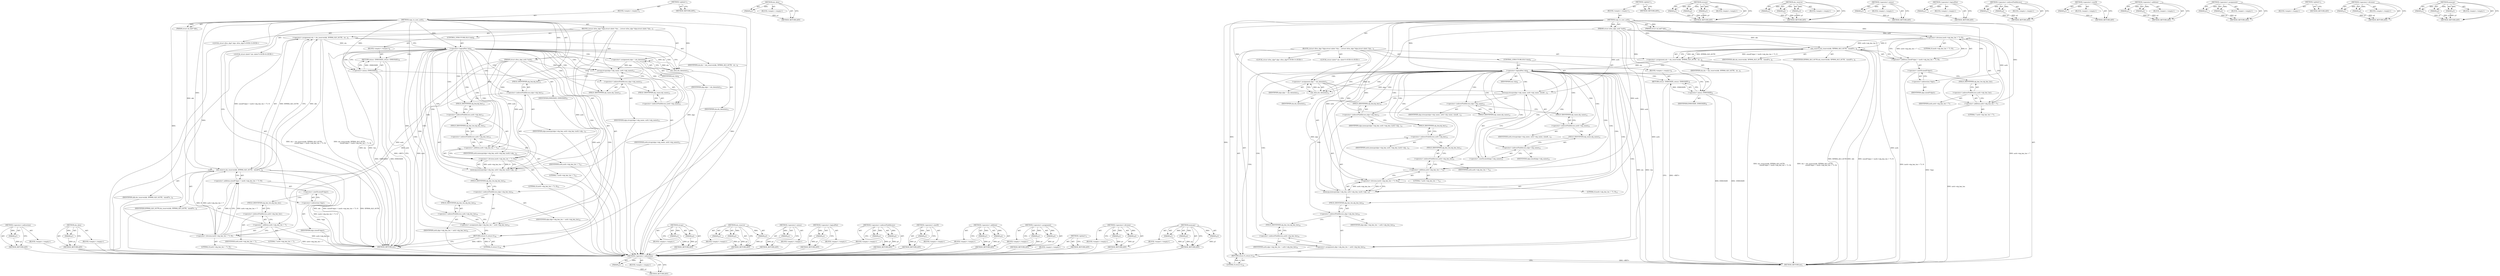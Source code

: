 digraph "memcpy" {
vulnerable_116 [label=<(METHOD,&lt;operator&gt;.indirection)>];
vulnerable_117 [label=<(PARAM,p1)>];
vulnerable_118 [label=<(BLOCK,&lt;empty&gt;,&lt;empty&gt;)>];
vulnerable_119 [label=<(METHOD_RETURN,ANY)>];
vulnerable_138 [label=<(METHOD,nla_data)>];
vulnerable_139 [label=<(PARAM,p1)>];
vulnerable_140 [label=<(BLOCK,&lt;empty&gt;,&lt;empty&gt;)>];
vulnerable_141 [label=<(METHOD_RETURN,ANY)>];
vulnerable_6 [label=<(METHOD,&lt;global&gt;)<SUB>1</SUB>>];
vulnerable_7 [label=<(BLOCK,&lt;empty&gt;,&lt;empty&gt;)<SUB>1</SUB>>];
vulnerable_8 [label=<(METHOD,copy_to_user_auth)<SUB>1</SUB>>];
vulnerable_9 [label=<(PARAM,struct xfrm_algo_auth *auth)<SUB>1</SUB>>];
vulnerable_10 [label=<(PARAM,struct sk_buff *skb)<SUB>1</SUB>>];
vulnerable_11 [label=<(BLOCK,{
	struct xfrm_algo *algo;
	struct nlattr *nla;...,{
	struct xfrm_algo *algo;
	struct nlattr *nla;...)<SUB>2</SUB>>];
vulnerable_12 [label="<(LOCAL,struct xfrm_algo* algo: xfrm_algo*)<SUB>3</SUB>>"];
vulnerable_13 [label="<(LOCAL,struct nlattr* nla: nlattr*)<SUB>4</SUB>>"];
vulnerable_14 [label=<(&lt;operator&gt;.assignment,nla = nla_reserve(skb, XFRMA_ALG_AUTH,
			  siz...)<SUB>6</SUB>>];
vulnerable_15 [label=<(IDENTIFIER,nla,nla = nla_reserve(skb, XFRMA_ALG_AUTH,
			  siz...)<SUB>6</SUB>>];
vulnerable_16 [label=<(nla_reserve,nla_reserve(skb, XFRMA_ALG_AUTH,
			  sizeof(*a...)<SUB>6</SUB>>];
vulnerable_17 [label=<(IDENTIFIER,skb,nla_reserve(skb, XFRMA_ALG_AUTH,
			  sizeof(*a...)<SUB>6</SUB>>];
vulnerable_18 [label=<(IDENTIFIER,XFRMA_ALG_AUTH,nla_reserve(skb, XFRMA_ALG_AUTH,
			  sizeof(*a...)<SUB>6</SUB>>];
vulnerable_19 [label=<(&lt;operator&gt;.addition,sizeof(*algo) + (auth-&gt;alg_key_len + 7) / 8)<SUB>7</SUB>>];
vulnerable_20 [label=<(&lt;operator&gt;.sizeOf,sizeof(*algo))<SUB>7</SUB>>];
vulnerable_21 [label=<(&lt;operator&gt;.indirection,*algo)<SUB>7</SUB>>];
vulnerable_22 [label=<(IDENTIFIER,algo,sizeof(*algo))<SUB>7</SUB>>];
vulnerable_23 [label=<(&lt;operator&gt;.division,(auth-&gt;alg_key_len + 7) / 8)<SUB>7</SUB>>];
vulnerable_24 [label=<(&lt;operator&gt;.addition,auth-&gt;alg_key_len + 7)<SUB>7</SUB>>];
vulnerable_25 [label=<(&lt;operator&gt;.indirectFieldAccess,auth-&gt;alg_key_len)<SUB>7</SUB>>];
vulnerable_26 [label=<(IDENTIFIER,auth,auth-&gt;alg_key_len + 7)<SUB>7</SUB>>];
vulnerable_27 [label=<(FIELD_IDENTIFIER,alg_key_len,alg_key_len)<SUB>7</SUB>>];
vulnerable_28 [label=<(LITERAL,7,auth-&gt;alg_key_len + 7)<SUB>7</SUB>>];
vulnerable_29 [label=<(LITERAL,8,(auth-&gt;alg_key_len + 7) / 8)<SUB>7</SUB>>];
vulnerable_30 [label=<(CONTROL_STRUCTURE,IF,if (!nla))<SUB>8</SUB>>];
vulnerable_31 [label=<(&lt;operator&gt;.logicalNot,!nla)<SUB>8</SUB>>];
vulnerable_32 [label=<(IDENTIFIER,nla,!nla)<SUB>8</SUB>>];
vulnerable_33 [label=<(BLOCK,&lt;empty&gt;,&lt;empty&gt;)<SUB>9</SUB>>];
vulnerable_34 [label=<(RETURN,return -EMSGSIZE;,return -EMSGSIZE;)<SUB>9</SUB>>];
vulnerable_35 [label=<(&lt;operator&gt;.minus,-EMSGSIZE)<SUB>9</SUB>>];
vulnerable_36 [label=<(IDENTIFIER,EMSGSIZE,-EMSGSIZE)<SUB>9</SUB>>];
vulnerable_37 [label=<(&lt;operator&gt;.assignment,algo = nla_data(nla))<SUB>11</SUB>>];
vulnerable_38 [label=<(IDENTIFIER,algo,algo = nla_data(nla))<SUB>11</SUB>>];
vulnerable_39 [label=<(nla_data,nla_data(nla))<SUB>11</SUB>>];
vulnerable_40 [label=<(IDENTIFIER,nla,nla_data(nla))<SUB>11</SUB>>];
vulnerable_41 [label=<(strcpy,strcpy(algo-&gt;alg_name, auth-&gt;alg_name))<SUB>12</SUB>>];
vulnerable_42 [label=<(&lt;operator&gt;.indirectFieldAccess,algo-&gt;alg_name)<SUB>12</SUB>>];
vulnerable_43 [label=<(IDENTIFIER,algo,strcpy(algo-&gt;alg_name, auth-&gt;alg_name))<SUB>12</SUB>>];
vulnerable_44 [label=<(FIELD_IDENTIFIER,alg_name,alg_name)<SUB>12</SUB>>];
vulnerable_45 [label=<(&lt;operator&gt;.indirectFieldAccess,auth-&gt;alg_name)<SUB>12</SUB>>];
vulnerable_46 [label=<(IDENTIFIER,auth,strcpy(algo-&gt;alg_name, auth-&gt;alg_name))<SUB>12</SUB>>];
vulnerable_47 [label=<(FIELD_IDENTIFIER,alg_name,alg_name)<SUB>12</SUB>>];
vulnerable_48 [label=<(memcpy,memcpy(algo-&gt;alg_key, auth-&gt;alg_key, (auth-&gt;alg...)<SUB>13</SUB>>];
vulnerable_49 [label=<(&lt;operator&gt;.indirectFieldAccess,algo-&gt;alg_key)<SUB>13</SUB>>];
vulnerable_50 [label=<(IDENTIFIER,algo,memcpy(algo-&gt;alg_key, auth-&gt;alg_key, (auth-&gt;alg...)<SUB>13</SUB>>];
vulnerable_51 [label=<(FIELD_IDENTIFIER,alg_key,alg_key)<SUB>13</SUB>>];
vulnerable_52 [label=<(&lt;operator&gt;.indirectFieldAccess,auth-&gt;alg_key)<SUB>13</SUB>>];
vulnerable_53 [label=<(IDENTIFIER,auth,memcpy(algo-&gt;alg_key, auth-&gt;alg_key, (auth-&gt;alg...)<SUB>13</SUB>>];
vulnerable_54 [label=<(FIELD_IDENTIFIER,alg_key,alg_key)<SUB>13</SUB>>];
vulnerable_55 [label=<(&lt;operator&gt;.division,(auth-&gt;alg_key_len + 7) / 8)<SUB>13</SUB>>];
vulnerable_56 [label=<(&lt;operator&gt;.addition,auth-&gt;alg_key_len + 7)<SUB>13</SUB>>];
vulnerable_57 [label=<(&lt;operator&gt;.indirectFieldAccess,auth-&gt;alg_key_len)<SUB>13</SUB>>];
vulnerable_58 [label=<(IDENTIFIER,auth,auth-&gt;alg_key_len + 7)<SUB>13</SUB>>];
vulnerable_59 [label=<(FIELD_IDENTIFIER,alg_key_len,alg_key_len)<SUB>13</SUB>>];
vulnerable_60 [label=<(LITERAL,7,auth-&gt;alg_key_len + 7)<SUB>13</SUB>>];
vulnerable_61 [label=<(LITERAL,8,(auth-&gt;alg_key_len + 7) / 8)<SUB>13</SUB>>];
vulnerable_62 [label=<(&lt;operator&gt;.assignment,algo-&gt;alg_key_len = auth-&gt;alg_key_len)<SUB>14</SUB>>];
vulnerable_63 [label=<(&lt;operator&gt;.indirectFieldAccess,algo-&gt;alg_key_len)<SUB>14</SUB>>];
vulnerable_64 [label=<(IDENTIFIER,algo,algo-&gt;alg_key_len = auth-&gt;alg_key_len)<SUB>14</SUB>>];
vulnerable_65 [label=<(FIELD_IDENTIFIER,alg_key_len,alg_key_len)<SUB>14</SUB>>];
vulnerable_66 [label=<(&lt;operator&gt;.indirectFieldAccess,auth-&gt;alg_key_len)<SUB>14</SUB>>];
vulnerable_67 [label=<(IDENTIFIER,auth,algo-&gt;alg_key_len = auth-&gt;alg_key_len)<SUB>14</SUB>>];
vulnerable_68 [label=<(FIELD_IDENTIFIER,alg_key_len,alg_key_len)<SUB>14</SUB>>];
vulnerable_69 [label=<(RETURN,return 0;,return 0;)<SUB>16</SUB>>];
vulnerable_70 [label=<(LITERAL,0,return 0;)<SUB>16</SUB>>];
vulnerable_71 [label=<(METHOD_RETURN,int)<SUB>1</SUB>>];
vulnerable_73 [label=<(METHOD_RETURN,ANY)<SUB>1</SUB>>];
vulnerable_142 [label=<(METHOD,strcpy)>];
vulnerable_143 [label=<(PARAM,p1)>];
vulnerable_144 [label=<(PARAM,p2)>];
vulnerable_145 [label=<(BLOCK,&lt;empty&gt;,&lt;empty&gt;)>];
vulnerable_146 [label=<(METHOD_RETURN,ANY)>];
vulnerable_101 [label=<(METHOD,nla_reserve)>];
vulnerable_102 [label=<(PARAM,p1)>];
vulnerable_103 [label=<(PARAM,p2)>];
vulnerable_104 [label=<(PARAM,p3)>];
vulnerable_105 [label=<(BLOCK,&lt;empty&gt;,&lt;empty&gt;)>];
vulnerable_106 [label=<(METHOD_RETURN,ANY)>];
vulnerable_134 [label=<(METHOD,&lt;operator&gt;.minus)>];
vulnerable_135 [label=<(PARAM,p1)>];
vulnerable_136 [label=<(BLOCK,&lt;empty&gt;,&lt;empty&gt;)>];
vulnerable_137 [label=<(METHOD_RETURN,ANY)>];
vulnerable_130 [label=<(METHOD,&lt;operator&gt;.logicalNot)>];
vulnerable_131 [label=<(PARAM,p1)>];
vulnerable_132 [label=<(BLOCK,&lt;empty&gt;,&lt;empty&gt;)>];
vulnerable_133 [label=<(METHOD_RETURN,ANY)>];
vulnerable_125 [label=<(METHOD,&lt;operator&gt;.indirectFieldAccess)>];
vulnerable_126 [label=<(PARAM,p1)>];
vulnerable_127 [label=<(PARAM,p2)>];
vulnerable_128 [label=<(BLOCK,&lt;empty&gt;,&lt;empty&gt;)>];
vulnerable_129 [label=<(METHOD_RETURN,ANY)>];
vulnerable_112 [label=<(METHOD,&lt;operator&gt;.sizeOf)>];
vulnerable_113 [label=<(PARAM,p1)>];
vulnerable_114 [label=<(BLOCK,&lt;empty&gt;,&lt;empty&gt;)>];
vulnerable_115 [label=<(METHOD_RETURN,ANY)>];
vulnerable_107 [label=<(METHOD,&lt;operator&gt;.addition)>];
vulnerable_108 [label=<(PARAM,p1)>];
vulnerable_109 [label=<(PARAM,p2)>];
vulnerable_110 [label=<(BLOCK,&lt;empty&gt;,&lt;empty&gt;)>];
vulnerable_111 [label=<(METHOD_RETURN,ANY)>];
vulnerable_96 [label=<(METHOD,&lt;operator&gt;.assignment)>];
vulnerable_97 [label=<(PARAM,p1)>];
vulnerable_98 [label=<(PARAM,p2)>];
vulnerable_99 [label=<(BLOCK,&lt;empty&gt;,&lt;empty&gt;)>];
vulnerable_100 [label=<(METHOD_RETURN,ANY)>];
vulnerable_90 [label=<(METHOD,&lt;global&gt;)<SUB>1</SUB>>];
vulnerable_91 [label=<(BLOCK,&lt;empty&gt;,&lt;empty&gt;)>];
vulnerable_92 [label=<(METHOD_RETURN,ANY)>];
vulnerable_120 [label=<(METHOD,&lt;operator&gt;.division)>];
vulnerable_121 [label=<(PARAM,p1)>];
vulnerable_122 [label=<(PARAM,p2)>];
vulnerable_123 [label=<(BLOCK,&lt;empty&gt;,&lt;empty&gt;)>];
vulnerable_124 [label=<(METHOD_RETURN,ANY)>];
vulnerable_147 [label=<(METHOD,memcpy)>];
vulnerable_148 [label=<(PARAM,p1)>];
vulnerable_149 [label=<(PARAM,p2)>];
vulnerable_150 [label=<(PARAM,p3)>];
vulnerable_151 [label=<(BLOCK,&lt;empty&gt;,&lt;empty&gt;)>];
vulnerable_152 [label=<(METHOD_RETURN,ANY)>];
fixed_120 [label=<(METHOD,&lt;operator&gt;.indirection)>];
fixed_121 [label=<(PARAM,p1)>];
fixed_122 [label=<(BLOCK,&lt;empty&gt;,&lt;empty&gt;)>];
fixed_123 [label=<(METHOD_RETURN,ANY)>];
fixed_142 [label=<(METHOD,nla_data)>];
fixed_143 [label=<(PARAM,p1)>];
fixed_144 [label=<(BLOCK,&lt;empty&gt;,&lt;empty&gt;)>];
fixed_145 [label=<(METHOD_RETURN,ANY)>];
fixed_6 [label=<(METHOD,&lt;global&gt;)<SUB>1</SUB>>];
fixed_7 [label=<(BLOCK,&lt;empty&gt;,&lt;empty&gt;)<SUB>1</SUB>>];
fixed_8 [label=<(METHOD,copy_to_user_auth)<SUB>1</SUB>>];
fixed_9 [label=<(PARAM,struct xfrm_algo_auth *auth)<SUB>1</SUB>>];
fixed_10 [label=<(PARAM,struct sk_buff *skb)<SUB>1</SUB>>];
fixed_11 [label=<(BLOCK,{
	struct xfrm_algo *algo;
	struct nlattr *nla;...,{
	struct xfrm_algo *algo;
	struct nlattr *nla;...)<SUB>2</SUB>>];
fixed_12 [label="<(LOCAL,struct xfrm_algo* algo: xfrm_algo*)<SUB>3</SUB>>"];
fixed_13 [label="<(LOCAL,struct nlattr* nla: nlattr*)<SUB>4</SUB>>"];
fixed_14 [label=<(&lt;operator&gt;.assignment,nla = nla_reserve(skb, XFRMA_ALG_AUTH,
			  siz...)<SUB>6</SUB>>];
fixed_15 [label=<(IDENTIFIER,nla,nla = nla_reserve(skb, XFRMA_ALG_AUTH,
			  siz...)<SUB>6</SUB>>];
fixed_16 [label=<(nla_reserve,nla_reserve(skb, XFRMA_ALG_AUTH,
			  sizeof(*a...)<SUB>6</SUB>>];
fixed_17 [label=<(IDENTIFIER,skb,nla_reserve(skb, XFRMA_ALG_AUTH,
			  sizeof(*a...)<SUB>6</SUB>>];
fixed_18 [label=<(IDENTIFIER,XFRMA_ALG_AUTH,nla_reserve(skb, XFRMA_ALG_AUTH,
			  sizeof(*a...)<SUB>6</SUB>>];
fixed_19 [label=<(&lt;operator&gt;.addition,sizeof(*algo) + (auth-&gt;alg_key_len + 7) / 8)<SUB>7</SUB>>];
fixed_20 [label=<(&lt;operator&gt;.sizeOf,sizeof(*algo))<SUB>7</SUB>>];
fixed_21 [label=<(&lt;operator&gt;.indirection,*algo)<SUB>7</SUB>>];
fixed_22 [label=<(IDENTIFIER,algo,sizeof(*algo))<SUB>7</SUB>>];
fixed_23 [label=<(&lt;operator&gt;.division,(auth-&gt;alg_key_len + 7) / 8)<SUB>7</SUB>>];
fixed_24 [label=<(&lt;operator&gt;.addition,auth-&gt;alg_key_len + 7)<SUB>7</SUB>>];
fixed_25 [label=<(&lt;operator&gt;.indirectFieldAccess,auth-&gt;alg_key_len)<SUB>7</SUB>>];
fixed_26 [label=<(IDENTIFIER,auth,auth-&gt;alg_key_len + 7)<SUB>7</SUB>>];
fixed_27 [label=<(FIELD_IDENTIFIER,alg_key_len,alg_key_len)<SUB>7</SUB>>];
fixed_28 [label=<(LITERAL,7,auth-&gt;alg_key_len + 7)<SUB>7</SUB>>];
fixed_29 [label=<(LITERAL,8,(auth-&gt;alg_key_len + 7) / 8)<SUB>7</SUB>>];
fixed_30 [label=<(CONTROL_STRUCTURE,IF,if (!nla))<SUB>8</SUB>>];
fixed_31 [label=<(&lt;operator&gt;.logicalNot,!nla)<SUB>8</SUB>>];
fixed_32 [label=<(IDENTIFIER,nla,!nla)<SUB>8</SUB>>];
fixed_33 [label=<(BLOCK,&lt;empty&gt;,&lt;empty&gt;)<SUB>9</SUB>>];
fixed_34 [label=<(RETURN,return -EMSGSIZE;,return -EMSGSIZE;)<SUB>9</SUB>>];
fixed_35 [label=<(&lt;operator&gt;.minus,-EMSGSIZE)<SUB>9</SUB>>];
fixed_36 [label=<(IDENTIFIER,EMSGSIZE,-EMSGSIZE)<SUB>9</SUB>>];
fixed_37 [label=<(&lt;operator&gt;.assignment,algo = nla_data(nla))<SUB>11</SUB>>];
fixed_38 [label=<(IDENTIFIER,algo,algo = nla_data(nla))<SUB>11</SUB>>];
fixed_39 [label=<(nla_data,nla_data(nla))<SUB>11</SUB>>];
fixed_40 [label=<(IDENTIFIER,nla,nla_data(nla))<SUB>11</SUB>>];
fixed_41 [label=<(strncpy,strncpy(algo-&gt;alg_name, auth-&gt;alg_name, sizeof(...)<SUB>12</SUB>>];
fixed_42 [label=<(&lt;operator&gt;.indirectFieldAccess,algo-&gt;alg_name)<SUB>12</SUB>>];
fixed_43 [label=<(IDENTIFIER,algo,strncpy(algo-&gt;alg_name, auth-&gt;alg_name, sizeof(...)<SUB>12</SUB>>];
fixed_44 [label=<(FIELD_IDENTIFIER,alg_name,alg_name)<SUB>12</SUB>>];
fixed_45 [label=<(&lt;operator&gt;.indirectFieldAccess,auth-&gt;alg_name)<SUB>12</SUB>>];
fixed_46 [label=<(IDENTIFIER,auth,strncpy(algo-&gt;alg_name, auth-&gt;alg_name, sizeof(...)<SUB>12</SUB>>];
fixed_47 [label=<(FIELD_IDENTIFIER,alg_name,alg_name)<SUB>12</SUB>>];
fixed_48 [label=<(&lt;operator&gt;.sizeOf,sizeof(algo-&gt;alg_name))<SUB>12</SUB>>];
fixed_49 [label=<(&lt;operator&gt;.indirectFieldAccess,algo-&gt;alg_name)<SUB>12</SUB>>];
fixed_50 [label=<(IDENTIFIER,algo,sizeof(algo-&gt;alg_name))<SUB>12</SUB>>];
fixed_51 [label=<(FIELD_IDENTIFIER,alg_name,alg_name)<SUB>12</SUB>>];
fixed_52 [label=<(memcpy,memcpy(algo-&gt;alg_key, auth-&gt;alg_key, (auth-&gt;alg...)<SUB>13</SUB>>];
fixed_53 [label=<(&lt;operator&gt;.indirectFieldAccess,algo-&gt;alg_key)<SUB>13</SUB>>];
fixed_54 [label=<(IDENTIFIER,algo,memcpy(algo-&gt;alg_key, auth-&gt;alg_key, (auth-&gt;alg...)<SUB>13</SUB>>];
fixed_55 [label=<(FIELD_IDENTIFIER,alg_key,alg_key)<SUB>13</SUB>>];
fixed_56 [label=<(&lt;operator&gt;.indirectFieldAccess,auth-&gt;alg_key)<SUB>13</SUB>>];
fixed_57 [label=<(IDENTIFIER,auth,memcpy(algo-&gt;alg_key, auth-&gt;alg_key, (auth-&gt;alg...)<SUB>13</SUB>>];
fixed_58 [label=<(FIELD_IDENTIFIER,alg_key,alg_key)<SUB>13</SUB>>];
fixed_59 [label=<(&lt;operator&gt;.division,(auth-&gt;alg_key_len + 7) / 8)<SUB>13</SUB>>];
fixed_60 [label=<(&lt;operator&gt;.addition,auth-&gt;alg_key_len + 7)<SUB>13</SUB>>];
fixed_61 [label=<(&lt;operator&gt;.indirectFieldAccess,auth-&gt;alg_key_len)<SUB>13</SUB>>];
fixed_62 [label=<(IDENTIFIER,auth,auth-&gt;alg_key_len + 7)<SUB>13</SUB>>];
fixed_63 [label=<(FIELD_IDENTIFIER,alg_key_len,alg_key_len)<SUB>13</SUB>>];
fixed_64 [label=<(LITERAL,7,auth-&gt;alg_key_len + 7)<SUB>13</SUB>>];
fixed_65 [label=<(LITERAL,8,(auth-&gt;alg_key_len + 7) / 8)<SUB>13</SUB>>];
fixed_66 [label=<(&lt;operator&gt;.assignment,algo-&gt;alg_key_len = auth-&gt;alg_key_len)<SUB>14</SUB>>];
fixed_67 [label=<(&lt;operator&gt;.indirectFieldAccess,algo-&gt;alg_key_len)<SUB>14</SUB>>];
fixed_68 [label=<(IDENTIFIER,algo,algo-&gt;alg_key_len = auth-&gt;alg_key_len)<SUB>14</SUB>>];
fixed_69 [label=<(FIELD_IDENTIFIER,alg_key_len,alg_key_len)<SUB>14</SUB>>];
fixed_70 [label=<(&lt;operator&gt;.indirectFieldAccess,auth-&gt;alg_key_len)<SUB>14</SUB>>];
fixed_71 [label=<(IDENTIFIER,auth,algo-&gt;alg_key_len = auth-&gt;alg_key_len)<SUB>14</SUB>>];
fixed_72 [label=<(FIELD_IDENTIFIER,alg_key_len,alg_key_len)<SUB>14</SUB>>];
fixed_73 [label=<(RETURN,return 0;,return 0;)<SUB>16</SUB>>];
fixed_74 [label=<(LITERAL,0,return 0;)<SUB>16</SUB>>];
fixed_75 [label=<(METHOD_RETURN,int)<SUB>1</SUB>>];
fixed_77 [label=<(METHOD_RETURN,ANY)<SUB>1</SUB>>];
fixed_146 [label=<(METHOD,strncpy)>];
fixed_147 [label=<(PARAM,p1)>];
fixed_148 [label=<(PARAM,p2)>];
fixed_149 [label=<(PARAM,p3)>];
fixed_150 [label=<(BLOCK,&lt;empty&gt;,&lt;empty&gt;)>];
fixed_151 [label=<(METHOD_RETURN,ANY)>];
fixed_105 [label=<(METHOD,nla_reserve)>];
fixed_106 [label=<(PARAM,p1)>];
fixed_107 [label=<(PARAM,p2)>];
fixed_108 [label=<(PARAM,p3)>];
fixed_109 [label=<(BLOCK,&lt;empty&gt;,&lt;empty&gt;)>];
fixed_110 [label=<(METHOD_RETURN,ANY)>];
fixed_138 [label=<(METHOD,&lt;operator&gt;.minus)>];
fixed_139 [label=<(PARAM,p1)>];
fixed_140 [label=<(BLOCK,&lt;empty&gt;,&lt;empty&gt;)>];
fixed_141 [label=<(METHOD_RETURN,ANY)>];
fixed_134 [label=<(METHOD,&lt;operator&gt;.logicalNot)>];
fixed_135 [label=<(PARAM,p1)>];
fixed_136 [label=<(BLOCK,&lt;empty&gt;,&lt;empty&gt;)>];
fixed_137 [label=<(METHOD_RETURN,ANY)>];
fixed_129 [label=<(METHOD,&lt;operator&gt;.indirectFieldAccess)>];
fixed_130 [label=<(PARAM,p1)>];
fixed_131 [label=<(PARAM,p2)>];
fixed_132 [label=<(BLOCK,&lt;empty&gt;,&lt;empty&gt;)>];
fixed_133 [label=<(METHOD_RETURN,ANY)>];
fixed_116 [label=<(METHOD,&lt;operator&gt;.sizeOf)>];
fixed_117 [label=<(PARAM,p1)>];
fixed_118 [label=<(BLOCK,&lt;empty&gt;,&lt;empty&gt;)>];
fixed_119 [label=<(METHOD_RETURN,ANY)>];
fixed_111 [label=<(METHOD,&lt;operator&gt;.addition)>];
fixed_112 [label=<(PARAM,p1)>];
fixed_113 [label=<(PARAM,p2)>];
fixed_114 [label=<(BLOCK,&lt;empty&gt;,&lt;empty&gt;)>];
fixed_115 [label=<(METHOD_RETURN,ANY)>];
fixed_100 [label=<(METHOD,&lt;operator&gt;.assignment)>];
fixed_101 [label=<(PARAM,p1)>];
fixed_102 [label=<(PARAM,p2)>];
fixed_103 [label=<(BLOCK,&lt;empty&gt;,&lt;empty&gt;)>];
fixed_104 [label=<(METHOD_RETURN,ANY)>];
fixed_94 [label=<(METHOD,&lt;global&gt;)<SUB>1</SUB>>];
fixed_95 [label=<(BLOCK,&lt;empty&gt;,&lt;empty&gt;)>];
fixed_96 [label=<(METHOD_RETURN,ANY)>];
fixed_124 [label=<(METHOD,&lt;operator&gt;.division)>];
fixed_125 [label=<(PARAM,p1)>];
fixed_126 [label=<(PARAM,p2)>];
fixed_127 [label=<(BLOCK,&lt;empty&gt;,&lt;empty&gt;)>];
fixed_128 [label=<(METHOD_RETURN,ANY)>];
fixed_152 [label=<(METHOD,memcpy)>];
fixed_153 [label=<(PARAM,p1)>];
fixed_154 [label=<(PARAM,p2)>];
fixed_155 [label=<(PARAM,p3)>];
fixed_156 [label=<(BLOCK,&lt;empty&gt;,&lt;empty&gt;)>];
fixed_157 [label=<(METHOD_RETURN,ANY)>];
vulnerable_116 -> vulnerable_117  [key=0, label="AST: "];
vulnerable_116 -> vulnerable_117  [key=1, label="DDG: "];
vulnerable_116 -> vulnerable_118  [key=0, label="AST: "];
vulnerable_116 -> vulnerable_119  [key=0, label="AST: "];
vulnerable_116 -> vulnerable_119  [key=1, label="CFG: "];
vulnerable_117 -> vulnerable_119  [key=0, label="DDG: p1"];
vulnerable_118 -> fixed_120  [key=0];
vulnerable_119 -> fixed_120  [key=0];
vulnerable_138 -> vulnerable_139  [key=0, label="AST: "];
vulnerable_138 -> vulnerable_139  [key=1, label="DDG: "];
vulnerable_138 -> vulnerable_140  [key=0, label="AST: "];
vulnerable_138 -> vulnerable_141  [key=0, label="AST: "];
vulnerable_138 -> vulnerable_141  [key=1, label="CFG: "];
vulnerable_139 -> vulnerable_141  [key=0, label="DDG: p1"];
vulnerable_140 -> fixed_120  [key=0];
vulnerable_141 -> fixed_120  [key=0];
vulnerable_6 -> vulnerable_7  [key=0, label="AST: "];
vulnerable_6 -> vulnerable_73  [key=0, label="AST: "];
vulnerable_6 -> vulnerable_73  [key=1, label="CFG: "];
vulnerable_7 -> vulnerable_8  [key=0, label="AST: "];
vulnerable_8 -> vulnerable_9  [key=0, label="AST: "];
vulnerable_8 -> vulnerable_9  [key=1, label="DDG: "];
vulnerable_8 -> vulnerable_10  [key=0, label="AST: "];
vulnerable_8 -> vulnerable_10  [key=1, label="DDG: "];
vulnerable_8 -> vulnerable_11  [key=0, label="AST: "];
vulnerable_8 -> vulnerable_71  [key=0, label="AST: "];
vulnerable_8 -> vulnerable_21  [key=0, label="CFG: "];
vulnerable_8 -> vulnerable_69  [key=0, label="DDG: "];
vulnerable_8 -> vulnerable_70  [key=0, label="DDG: "];
vulnerable_8 -> vulnerable_16  [key=0, label="DDG: "];
vulnerable_8 -> vulnerable_31  [key=0, label="DDG: "];
vulnerable_8 -> vulnerable_39  [key=0, label="DDG: "];
vulnerable_8 -> vulnerable_55  [key=0, label="DDG: "];
vulnerable_8 -> vulnerable_56  [key=0, label="DDG: "];
vulnerable_8 -> vulnerable_23  [key=0, label="DDG: "];
vulnerable_8 -> vulnerable_35  [key=0, label="DDG: "];
vulnerable_8 -> vulnerable_24  [key=0, label="DDG: "];
vulnerable_9 -> vulnerable_71  [key=0, label="DDG: auth"];
vulnerable_9 -> vulnerable_62  [key=0, label="DDG: auth"];
vulnerable_9 -> vulnerable_41  [key=0, label="DDG: auth"];
vulnerable_9 -> vulnerable_48  [key=0, label="DDG: auth"];
vulnerable_9 -> vulnerable_55  [key=0, label="DDG: auth"];
vulnerable_9 -> vulnerable_56  [key=0, label="DDG: auth"];
vulnerable_9 -> vulnerable_23  [key=0, label="DDG: auth"];
vulnerable_9 -> vulnerable_24  [key=0, label="DDG: auth"];
vulnerable_10 -> vulnerable_16  [key=0, label="DDG: skb"];
vulnerable_11 -> vulnerable_12  [key=0, label="AST: "];
vulnerable_11 -> vulnerable_13  [key=0, label="AST: "];
vulnerable_11 -> vulnerable_14  [key=0, label="AST: "];
vulnerable_11 -> vulnerable_30  [key=0, label="AST: "];
vulnerable_11 -> vulnerable_37  [key=0, label="AST: "];
vulnerable_11 -> vulnerable_41  [key=0, label="AST: "];
vulnerable_11 -> vulnerable_48  [key=0, label="AST: "];
vulnerable_11 -> vulnerable_62  [key=0, label="AST: "];
vulnerable_11 -> vulnerable_69  [key=0, label="AST: "];
vulnerable_12 -> fixed_120  [key=0];
vulnerable_13 -> fixed_120  [key=0];
vulnerable_14 -> vulnerable_15  [key=0, label="AST: "];
vulnerable_14 -> vulnerable_16  [key=0, label="AST: "];
vulnerable_14 -> vulnerable_31  [key=0, label="CFG: "];
vulnerable_14 -> vulnerable_31  [key=1, label="DDG: nla"];
vulnerable_14 -> vulnerable_71  [key=0, label="DDG: nla_reserve(skb, XFRMA_ALG_AUTH,
			  sizeof(*algo) + (auth-&gt;alg_key_len + 7) / 8)"];
vulnerable_14 -> vulnerable_71  [key=1, label="DDG: nla = nla_reserve(skb, XFRMA_ALG_AUTH,
			  sizeof(*algo) + (auth-&gt;alg_key_len + 7) / 8)"];
vulnerable_15 -> fixed_120  [key=0];
vulnerable_16 -> vulnerable_17  [key=0, label="AST: "];
vulnerable_16 -> vulnerable_18  [key=0, label="AST: "];
vulnerable_16 -> vulnerable_19  [key=0, label="AST: "];
vulnerable_16 -> vulnerable_14  [key=0, label="CFG: "];
vulnerable_16 -> vulnerable_14  [key=1, label="DDG: skb"];
vulnerable_16 -> vulnerable_14  [key=2, label="DDG: XFRMA_ALG_AUTH"];
vulnerable_16 -> vulnerable_14  [key=3, label="DDG: sizeof(*algo) + (auth-&gt;alg_key_len + 7) / 8"];
vulnerable_16 -> vulnerable_71  [key=0, label="DDG: skb"];
vulnerable_16 -> vulnerable_71  [key=1, label="DDG: sizeof(*algo) + (auth-&gt;alg_key_len + 7) / 8"];
vulnerable_16 -> vulnerable_71  [key=2, label="DDG: XFRMA_ALG_AUTH"];
vulnerable_17 -> fixed_120  [key=0];
vulnerable_18 -> fixed_120  [key=0];
vulnerable_19 -> vulnerable_20  [key=0, label="AST: "];
vulnerable_19 -> vulnerable_23  [key=0, label="AST: "];
vulnerable_19 -> vulnerable_16  [key=0, label="CFG: "];
vulnerable_19 -> vulnerable_71  [key=0, label="DDG: (auth-&gt;alg_key_len + 7) / 8"];
vulnerable_20 -> vulnerable_21  [key=0, label="AST: "];
vulnerable_20 -> vulnerable_27  [key=0, label="CFG: "];
vulnerable_20 -> vulnerable_71  [key=0, label="DDG: *algo"];
vulnerable_21 -> vulnerable_22  [key=0, label="AST: "];
vulnerable_21 -> vulnerable_20  [key=0, label="CFG: "];
vulnerable_22 -> fixed_120  [key=0];
vulnerable_23 -> vulnerable_24  [key=0, label="AST: "];
vulnerable_23 -> vulnerable_29  [key=0, label="AST: "];
vulnerable_23 -> vulnerable_19  [key=0, label="CFG: "];
vulnerable_23 -> vulnerable_19  [key=1, label="DDG: auth-&gt;alg_key_len + 7"];
vulnerable_23 -> vulnerable_19  [key=2, label="DDG: 8"];
vulnerable_23 -> vulnerable_71  [key=0, label="DDG: auth-&gt;alg_key_len + 7"];
vulnerable_23 -> vulnerable_16  [key=0, label="DDG: auth-&gt;alg_key_len + 7"];
vulnerable_23 -> vulnerable_16  [key=1, label="DDG: 8"];
vulnerable_24 -> vulnerable_25  [key=0, label="AST: "];
vulnerable_24 -> vulnerable_28  [key=0, label="AST: "];
vulnerable_24 -> vulnerable_23  [key=0, label="CFG: "];
vulnerable_24 -> vulnerable_71  [key=0, label="DDG: auth-&gt;alg_key_len"];
vulnerable_25 -> vulnerable_26  [key=0, label="AST: "];
vulnerable_25 -> vulnerable_27  [key=0, label="AST: "];
vulnerable_25 -> vulnerable_24  [key=0, label="CFG: "];
vulnerable_26 -> fixed_120  [key=0];
vulnerable_27 -> vulnerable_25  [key=0, label="CFG: "];
vulnerable_28 -> fixed_120  [key=0];
vulnerable_29 -> fixed_120  [key=0];
vulnerable_30 -> vulnerable_31  [key=0, label="AST: "];
vulnerable_30 -> vulnerable_33  [key=0, label="AST: "];
vulnerable_31 -> vulnerable_32  [key=0, label="AST: "];
vulnerable_31 -> vulnerable_35  [key=0, label="CFG: "];
vulnerable_31 -> vulnerable_35  [key=1, label="CDG: "];
vulnerable_31 -> vulnerable_39  [key=0, label="CFG: "];
vulnerable_31 -> vulnerable_39  [key=1, label="DDG: nla"];
vulnerable_31 -> vulnerable_39  [key=2, label="CDG: "];
vulnerable_31 -> vulnerable_71  [key=0, label="DDG: nla"];
vulnerable_31 -> vulnerable_71  [key=1, label="DDG: !nla"];
vulnerable_31 -> vulnerable_47  [key=0, label="CDG: "];
vulnerable_31 -> vulnerable_34  [key=0, label="CDG: "];
vulnerable_31 -> vulnerable_48  [key=0, label="CDG: "];
vulnerable_31 -> vulnerable_68  [key=0, label="CDG: "];
vulnerable_31 -> vulnerable_49  [key=0, label="CDG: "];
vulnerable_31 -> vulnerable_42  [key=0, label="CDG: "];
vulnerable_31 -> vulnerable_51  [key=0, label="CDG: "];
vulnerable_31 -> vulnerable_57  [key=0, label="CDG: "];
vulnerable_31 -> vulnerable_66  [key=0, label="CDG: "];
vulnerable_31 -> vulnerable_52  [key=0, label="CDG: "];
vulnerable_31 -> vulnerable_37  [key=0, label="CDG: "];
vulnerable_31 -> vulnerable_56  [key=0, label="CDG: "];
vulnerable_31 -> vulnerable_69  [key=0, label="CDG: "];
vulnerable_31 -> vulnerable_41  [key=0, label="CDG: "];
vulnerable_31 -> vulnerable_45  [key=0, label="CDG: "];
vulnerable_31 -> vulnerable_63  [key=0, label="CDG: "];
vulnerable_31 -> vulnerable_65  [key=0, label="CDG: "];
vulnerable_31 -> vulnerable_59  [key=0, label="CDG: "];
vulnerable_31 -> vulnerable_44  [key=0, label="CDG: "];
vulnerable_31 -> vulnerable_55  [key=0, label="CDG: "];
vulnerable_31 -> vulnerable_54  [key=0, label="CDG: "];
vulnerable_31 -> vulnerable_62  [key=0, label="CDG: "];
vulnerable_32 -> fixed_120  [key=0];
vulnerable_33 -> vulnerable_34  [key=0, label="AST: "];
vulnerable_34 -> vulnerable_35  [key=0, label="AST: "];
vulnerable_34 -> vulnerable_71  [key=0, label="CFG: "];
vulnerable_34 -> vulnerable_71  [key=1, label="DDG: &lt;RET&gt;"];
vulnerable_35 -> vulnerable_36  [key=0, label="AST: "];
vulnerable_35 -> vulnerable_34  [key=0, label="CFG: "];
vulnerable_35 -> vulnerable_34  [key=1, label="DDG: -EMSGSIZE"];
vulnerable_35 -> vulnerable_71  [key=0, label="DDG: EMSGSIZE"];
vulnerable_35 -> vulnerable_71  [key=1, label="DDG: -EMSGSIZE"];
vulnerable_36 -> fixed_120  [key=0];
vulnerable_37 -> vulnerable_38  [key=0, label="AST: "];
vulnerable_37 -> vulnerable_39  [key=0, label="AST: "];
vulnerable_37 -> vulnerable_44  [key=0, label="CFG: "];
vulnerable_37 -> vulnerable_41  [key=0, label="DDG: algo"];
vulnerable_37 -> vulnerable_48  [key=0, label="DDG: algo"];
vulnerable_38 -> fixed_120  [key=0];
vulnerable_39 -> vulnerable_40  [key=0, label="AST: "];
vulnerable_39 -> vulnerable_37  [key=0, label="CFG: "];
vulnerable_39 -> vulnerable_37  [key=1, label="DDG: nla"];
vulnerable_40 -> fixed_120  [key=0];
vulnerable_41 -> vulnerable_42  [key=0, label="AST: "];
vulnerable_41 -> vulnerable_45  [key=0, label="AST: "];
vulnerable_41 -> vulnerable_51  [key=0, label="CFG: "];
vulnerable_42 -> vulnerable_43  [key=0, label="AST: "];
vulnerable_42 -> vulnerable_44  [key=0, label="AST: "];
vulnerable_42 -> vulnerable_47  [key=0, label="CFG: "];
vulnerable_43 -> fixed_120  [key=0];
vulnerable_44 -> vulnerable_42  [key=0, label="CFG: "];
vulnerable_45 -> vulnerable_46  [key=0, label="AST: "];
vulnerable_45 -> vulnerable_47  [key=0, label="AST: "];
vulnerable_45 -> vulnerable_41  [key=0, label="CFG: "];
vulnerable_46 -> fixed_120  [key=0];
vulnerable_47 -> vulnerable_45  [key=0, label="CFG: "];
vulnerable_48 -> vulnerable_49  [key=0, label="AST: "];
vulnerable_48 -> vulnerable_52  [key=0, label="AST: "];
vulnerable_48 -> vulnerable_55  [key=0, label="AST: "];
vulnerable_48 -> vulnerable_65  [key=0, label="CFG: "];
vulnerable_49 -> vulnerable_50  [key=0, label="AST: "];
vulnerable_49 -> vulnerable_51  [key=0, label="AST: "];
vulnerable_49 -> vulnerable_54  [key=0, label="CFG: "];
vulnerable_50 -> fixed_120  [key=0];
vulnerable_51 -> vulnerable_49  [key=0, label="CFG: "];
vulnerable_52 -> vulnerable_53  [key=0, label="AST: "];
vulnerable_52 -> vulnerable_54  [key=0, label="AST: "];
vulnerable_52 -> vulnerable_59  [key=0, label="CFG: "];
vulnerable_53 -> fixed_120  [key=0];
vulnerable_54 -> vulnerable_52  [key=0, label="CFG: "];
vulnerable_55 -> vulnerable_56  [key=0, label="AST: "];
vulnerable_55 -> vulnerable_61  [key=0, label="AST: "];
vulnerable_55 -> vulnerable_48  [key=0, label="CFG: "];
vulnerable_55 -> vulnerable_48  [key=1, label="DDG: auth-&gt;alg_key_len + 7"];
vulnerable_55 -> vulnerable_48  [key=2, label="DDG: 8"];
vulnerable_56 -> vulnerable_57  [key=0, label="AST: "];
vulnerable_56 -> vulnerable_60  [key=0, label="AST: "];
vulnerable_56 -> vulnerable_55  [key=0, label="CFG: "];
vulnerable_57 -> vulnerable_58  [key=0, label="AST: "];
vulnerable_57 -> vulnerable_59  [key=0, label="AST: "];
vulnerable_57 -> vulnerable_56  [key=0, label="CFG: "];
vulnerable_58 -> fixed_120  [key=0];
vulnerable_59 -> vulnerable_57  [key=0, label="CFG: "];
vulnerable_60 -> fixed_120  [key=0];
vulnerable_61 -> fixed_120  [key=0];
vulnerable_62 -> vulnerable_63  [key=0, label="AST: "];
vulnerable_62 -> vulnerable_66  [key=0, label="AST: "];
vulnerable_62 -> vulnerable_69  [key=0, label="CFG: "];
vulnerable_63 -> vulnerable_64  [key=0, label="AST: "];
vulnerable_63 -> vulnerable_65  [key=0, label="AST: "];
vulnerable_63 -> vulnerable_68  [key=0, label="CFG: "];
vulnerable_64 -> fixed_120  [key=0];
vulnerable_65 -> vulnerable_63  [key=0, label="CFG: "];
vulnerable_66 -> vulnerable_67  [key=0, label="AST: "];
vulnerable_66 -> vulnerable_68  [key=0, label="AST: "];
vulnerable_66 -> vulnerable_62  [key=0, label="CFG: "];
vulnerable_67 -> fixed_120  [key=0];
vulnerable_68 -> vulnerable_66  [key=0, label="CFG: "];
vulnerable_69 -> vulnerable_70  [key=0, label="AST: "];
vulnerable_69 -> vulnerable_71  [key=0, label="CFG: "];
vulnerable_69 -> vulnerable_71  [key=1, label="DDG: &lt;RET&gt;"];
vulnerable_70 -> vulnerable_69  [key=0, label="DDG: 0"];
vulnerable_71 -> fixed_120  [key=0];
vulnerable_73 -> fixed_120  [key=0];
vulnerable_142 -> vulnerable_143  [key=0, label="AST: "];
vulnerable_142 -> vulnerable_143  [key=1, label="DDG: "];
vulnerable_142 -> vulnerable_145  [key=0, label="AST: "];
vulnerable_142 -> vulnerable_144  [key=0, label="AST: "];
vulnerable_142 -> vulnerable_144  [key=1, label="DDG: "];
vulnerable_142 -> vulnerable_146  [key=0, label="AST: "];
vulnerable_142 -> vulnerable_146  [key=1, label="CFG: "];
vulnerable_143 -> vulnerable_146  [key=0, label="DDG: p1"];
vulnerable_144 -> vulnerable_146  [key=0, label="DDG: p2"];
vulnerable_145 -> fixed_120  [key=0];
vulnerable_146 -> fixed_120  [key=0];
vulnerable_101 -> vulnerable_102  [key=0, label="AST: "];
vulnerable_101 -> vulnerable_102  [key=1, label="DDG: "];
vulnerable_101 -> vulnerable_105  [key=0, label="AST: "];
vulnerable_101 -> vulnerable_103  [key=0, label="AST: "];
vulnerable_101 -> vulnerable_103  [key=1, label="DDG: "];
vulnerable_101 -> vulnerable_106  [key=0, label="AST: "];
vulnerable_101 -> vulnerable_106  [key=1, label="CFG: "];
vulnerable_101 -> vulnerable_104  [key=0, label="AST: "];
vulnerable_101 -> vulnerable_104  [key=1, label="DDG: "];
vulnerable_102 -> vulnerable_106  [key=0, label="DDG: p1"];
vulnerable_103 -> vulnerable_106  [key=0, label="DDG: p2"];
vulnerable_104 -> vulnerable_106  [key=0, label="DDG: p3"];
vulnerable_105 -> fixed_120  [key=0];
vulnerable_106 -> fixed_120  [key=0];
vulnerable_134 -> vulnerable_135  [key=0, label="AST: "];
vulnerable_134 -> vulnerable_135  [key=1, label="DDG: "];
vulnerable_134 -> vulnerable_136  [key=0, label="AST: "];
vulnerable_134 -> vulnerable_137  [key=0, label="AST: "];
vulnerable_134 -> vulnerable_137  [key=1, label="CFG: "];
vulnerable_135 -> vulnerable_137  [key=0, label="DDG: p1"];
vulnerable_136 -> fixed_120  [key=0];
vulnerable_137 -> fixed_120  [key=0];
vulnerable_130 -> vulnerable_131  [key=0, label="AST: "];
vulnerable_130 -> vulnerable_131  [key=1, label="DDG: "];
vulnerable_130 -> vulnerable_132  [key=0, label="AST: "];
vulnerable_130 -> vulnerable_133  [key=0, label="AST: "];
vulnerable_130 -> vulnerable_133  [key=1, label="CFG: "];
vulnerable_131 -> vulnerable_133  [key=0, label="DDG: p1"];
vulnerable_132 -> fixed_120  [key=0];
vulnerable_133 -> fixed_120  [key=0];
vulnerable_125 -> vulnerable_126  [key=0, label="AST: "];
vulnerable_125 -> vulnerable_126  [key=1, label="DDG: "];
vulnerable_125 -> vulnerable_128  [key=0, label="AST: "];
vulnerable_125 -> vulnerable_127  [key=0, label="AST: "];
vulnerable_125 -> vulnerable_127  [key=1, label="DDG: "];
vulnerable_125 -> vulnerable_129  [key=0, label="AST: "];
vulnerable_125 -> vulnerable_129  [key=1, label="CFG: "];
vulnerable_126 -> vulnerable_129  [key=0, label="DDG: p1"];
vulnerable_127 -> vulnerable_129  [key=0, label="DDG: p2"];
vulnerable_128 -> fixed_120  [key=0];
vulnerable_129 -> fixed_120  [key=0];
vulnerable_112 -> vulnerable_113  [key=0, label="AST: "];
vulnerable_112 -> vulnerable_113  [key=1, label="DDG: "];
vulnerable_112 -> vulnerable_114  [key=0, label="AST: "];
vulnerable_112 -> vulnerable_115  [key=0, label="AST: "];
vulnerable_112 -> vulnerable_115  [key=1, label="CFG: "];
vulnerable_113 -> vulnerable_115  [key=0, label="DDG: p1"];
vulnerable_114 -> fixed_120  [key=0];
vulnerable_115 -> fixed_120  [key=0];
vulnerable_107 -> vulnerable_108  [key=0, label="AST: "];
vulnerable_107 -> vulnerable_108  [key=1, label="DDG: "];
vulnerable_107 -> vulnerable_110  [key=0, label="AST: "];
vulnerable_107 -> vulnerable_109  [key=0, label="AST: "];
vulnerable_107 -> vulnerable_109  [key=1, label="DDG: "];
vulnerable_107 -> vulnerable_111  [key=0, label="AST: "];
vulnerable_107 -> vulnerable_111  [key=1, label="CFG: "];
vulnerable_108 -> vulnerable_111  [key=0, label="DDG: p1"];
vulnerable_109 -> vulnerable_111  [key=0, label="DDG: p2"];
vulnerable_110 -> fixed_120  [key=0];
vulnerable_111 -> fixed_120  [key=0];
vulnerable_96 -> vulnerable_97  [key=0, label="AST: "];
vulnerable_96 -> vulnerable_97  [key=1, label="DDG: "];
vulnerable_96 -> vulnerable_99  [key=0, label="AST: "];
vulnerable_96 -> vulnerable_98  [key=0, label="AST: "];
vulnerable_96 -> vulnerable_98  [key=1, label="DDG: "];
vulnerable_96 -> vulnerable_100  [key=0, label="AST: "];
vulnerable_96 -> vulnerable_100  [key=1, label="CFG: "];
vulnerable_97 -> vulnerable_100  [key=0, label="DDG: p1"];
vulnerable_98 -> vulnerable_100  [key=0, label="DDG: p2"];
vulnerable_99 -> fixed_120  [key=0];
vulnerable_100 -> fixed_120  [key=0];
vulnerable_90 -> vulnerable_91  [key=0, label="AST: "];
vulnerable_90 -> vulnerable_92  [key=0, label="AST: "];
vulnerable_90 -> vulnerable_92  [key=1, label="CFG: "];
vulnerable_91 -> fixed_120  [key=0];
vulnerable_92 -> fixed_120  [key=0];
vulnerable_120 -> vulnerable_121  [key=0, label="AST: "];
vulnerable_120 -> vulnerable_121  [key=1, label="DDG: "];
vulnerable_120 -> vulnerable_123  [key=0, label="AST: "];
vulnerable_120 -> vulnerable_122  [key=0, label="AST: "];
vulnerable_120 -> vulnerable_122  [key=1, label="DDG: "];
vulnerable_120 -> vulnerable_124  [key=0, label="AST: "];
vulnerable_120 -> vulnerable_124  [key=1, label="CFG: "];
vulnerable_121 -> vulnerable_124  [key=0, label="DDG: p1"];
vulnerable_122 -> vulnerable_124  [key=0, label="DDG: p2"];
vulnerable_123 -> fixed_120  [key=0];
vulnerable_124 -> fixed_120  [key=0];
vulnerable_147 -> vulnerable_148  [key=0, label="AST: "];
vulnerable_147 -> vulnerable_148  [key=1, label="DDG: "];
vulnerable_147 -> vulnerable_151  [key=0, label="AST: "];
vulnerable_147 -> vulnerable_149  [key=0, label="AST: "];
vulnerable_147 -> vulnerable_149  [key=1, label="DDG: "];
vulnerable_147 -> vulnerable_152  [key=0, label="AST: "];
vulnerable_147 -> vulnerable_152  [key=1, label="CFG: "];
vulnerable_147 -> vulnerable_150  [key=0, label="AST: "];
vulnerable_147 -> vulnerable_150  [key=1, label="DDG: "];
vulnerable_148 -> vulnerable_152  [key=0, label="DDG: p1"];
vulnerable_149 -> vulnerable_152  [key=0, label="DDG: p2"];
vulnerable_150 -> vulnerable_152  [key=0, label="DDG: p3"];
vulnerable_151 -> fixed_120  [key=0];
vulnerable_152 -> fixed_120  [key=0];
fixed_120 -> fixed_121  [key=0, label="AST: "];
fixed_120 -> fixed_121  [key=1, label="DDG: "];
fixed_120 -> fixed_122  [key=0, label="AST: "];
fixed_120 -> fixed_123  [key=0, label="AST: "];
fixed_120 -> fixed_123  [key=1, label="CFG: "];
fixed_121 -> fixed_123  [key=0, label="DDG: p1"];
fixed_142 -> fixed_143  [key=0, label="AST: "];
fixed_142 -> fixed_143  [key=1, label="DDG: "];
fixed_142 -> fixed_144  [key=0, label="AST: "];
fixed_142 -> fixed_145  [key=0, label="AST: "];
fixed_142 -> fixed_145  [key=1, label="CFG: "];
fixed_143 -> fixed_145  [key=0, label="DDG: p1"];
fixed_6 -> fixed_7  [key=0, label="AST: "];
fixed_6 -> fixed_77  [key=0, label="AST: "];
fixed_6 -> fixed_77  [key=1, label="CFG: "];
fixed_7 -> fixed_8  [key=0, label="AST: "];
fixed_8 -> fixed_9  [key=0, label="AST: "];
fixed_8 -> fixed_9  [key=1, label="DDG: "];
fixed_8 -> fixed_10  [key=0, label="AST: "];
fixed_8 -> fixed_10  [key=1, label="DDG: "];
fixed_8 -> fixed_11  [key=0, label="AST: "];
fixed_8 -> fixed_75  [key=0, label="AST: "];
fixed_8 -> fixed_21  [key=0, label="CFG: "];
fixed_8 -> fixed_73  [key=0, label="DDG: "];
fixed_8 -> fixed_74  [key=0, label="DDG: "];
fixed_8 -> fixed_16  [key=0, label="DDG: "];
fixed_8 -> fixed_31  [key=0, label="DDG: "];
fixed_8 -> fixed_39  [key=0, label="DDG: "];
fixed_8 -> fixed_59  [key=0, label="DDG: "];
fixed_8 -> fixed_60  [key=0, label="DDG: "];
fixed_8 -> fixed_23  [key=0, label="DDG: "];
fixed_8 -> fixed_35  [key=0, label="DDG: "];
fixed_8 -> fixed_24  [key=0, label="DDG: "];
fixed_9 -> fixed_75  [key=0, label="DDG: auth"];
fixed_9 -> fixed_66  [key=0, label="DDG: auth"];
fixed_9 -> fixed_41  [key=0, label="DDG: auth"];
fixed_9 -> fixed_52  [key=0, label="DDG: auth"];
fixed_9 -> fixed_59  [key=0, label="DDG: auth"];
fixed_9 -> fixed_60  [key=0, label="DDG: auth"];
fixed_9 -> fixed_23  [key=0, label="DDG: auth"];
fixed_9 -> fixed_24  [key=0, label="DDG: auth"];
fixed_10 -> fixed_16  [key=0, label="DDG: skb"];
fixed_11 -> fixed_12  [key=0, label="AST: "];
fixed_11 -> fixed_13  [key=0, label="AST: "];
fixed_11 -> fixed_14  [key=0, label="AST: "];
fixed_11 -> fixed_30  [key=0, label="AST: "];
fixed_11 -> fixed_37  [key=0, label="AST: "];
fixed_11 -> fixed_41  [key=0, label="AST: "];
fixed_11 -> fixed_52  [key=0, label="AST: "];
fixed_11 -> fixed_66  [key=0, label="AST: "];
fixed_11 -> fixed_73  [key=0, label="AST: "];
fixed_14 -> fixed_15  [key=0, label="AST: "];
fixed_14 -> fixed_16  [key=0, label="AST: "];
fixed_14 -> fixed_31  [key=0, label="CFG: "];
fixed_14 -> fixed_31  [key=1, label="DDG: nla"];
fixed_14 -> fixed_75  [key=0, label="DDG: nla_reserve(skb, XFRMA_ALG_AUTH,
			  sizeof(*algo) + (auth-&gt;alg_key_len + 7) / 8)"];
fixed_14 -> fixed_75  [key=1, label="DDG: nla = nla_reserve(skb, XFRMA_ALG_AUTH,
			  sizeof(*algo) + (auth-&gt;alg_key_len + 7) / 8)"];
fixed_16 -> fixed_17  [key=0, label="AST: "];
fixed_16 -> fixed_18  [key=0, label="AST: "];
fixed_16 -> fixed_19  [key=0, label="AST: "];
fixed_16 -> fixed_14  [key=0, label="CFG: "];
fixed_16 -> fixed_14  [key=1, label="DDG: skb"];
fixed_16 -> fixed_14  [key=2, label="DDG: XFRMA_ALG_AUTH"];
fixed_16 -> fixed_14  [key=3, label="DDG: sizeof(*algo) + (auth-&gt;alg_key_len + 7) / 8"];
fixed_16 -> fixed_75  [key=0, label="DDG: skb"];
fixed_16 -> fixed_75  [key=1, label="DDG: sizeof(*algo) + (auth-&gt;alg_key_len + 7) / 8"];
fixed_16 -> fixed_75  [key=2, label="DDG: XFRMA_ALG_AUTH"];
fixed_19 -> fixed_20  [key=0, label="AST: "];
fixed_19 -> fixed_23  [key=0, label="AST: "];
fixed_19 -> fixed_16  [key=0, label="CFG: "];
fixed_19 -> fixed_75  [key=0, label="DDG: (auth-&gt;alg_key_len + 7) / 8"];
fixed_20 -> fixed_21  [key=0, label="AST: "];
fixed_20 -> fixed_27  [key=0, label="CFG: "];
fixed_20 -> fixed_75  [key=0, label="DDG: *algo"];
fixed_21 -> fixed_22  [key=0, label="AST: "];
fixed_21 -> fixed_20  [key=0, label="CFG: "];
fixed_23 -> fixed_24  [key=0, label="AST: "];
fixed_23 -> fixed_29  [key=0, label="AST: "];
fixed_23 -> fixed_19  [key=0, label="CFG: "];
fixed_23 -> fixed_19  [key=1, label="DDG: auth-&gt;alg_key_len + 7"];
fixed_23 -> fixed_19  [key=2, label="DDG: 8"];
fixed_23 -> fixed_75  [key=0, label="DDG: auth-&gt;alg_key_len + 7"];
fixed_23 -> fixed_16  [key=0, label="DDG: auth-&gt;alg_key_len + 7"];
fixed_23 -> fixed_16  [key=1, label="DDG: 8"];
fixed_24 -> fixed_25  [key=0, label="AST: "];
fixed_24 -> fixed_28  [key=0, label="AST: "];
fixed_24 -> fixed_23  [key=0, label="CFG: "];
fixed_24 -> fixed_75  [key=0, label="DDG: auth-&gt;alg_key_len"];
fixed_25 -> fixed_26  [key=0, label="AST: "];
fixed_25 -> fixed_27  [key=0, label="AST: "];
fixed_25 -> fixed_24  [key=0, label="CFG: "];
fixed_27 -> fixed_25  [key=0, label="CFG: "];
fixed_30 -> fixed_31  [key=0, label="AST: "];
fixed_30 -> fixed_33  [key=0, label="AST: "];
fixed_31 -> fixed_32  [key=0, label="AST: "];
fixed_31 -> fixed_35  [key=0, label="CFG: "];
fixed_31 -> fixed_35  [key=1, label="CDG: "];
fixed_31 -> fixed_39  [key=0, label="CFG: "];
fixed_31 -> fixed_39  [key=1, label="DDG: nla"];
fixed_31 -> fixed_39  [key=2, label="CDG: "];
fixed_31 -> fixed_75  [key=0, label="DDG: nla"];
fixed_31 -> fixed_75  [key=1, label="DDG: !nla"];
fixed_31 -> fixed_47  [key=0, label="CDG: "];
fixed_31 -> fixed_34  [key=0, label="CDG: "];
fixed_31 -> fixed_48  [key=0, label="CDG: "];
fixed_31 -> fixed_58  [key=0, label="CDG: "];
fixed_31 -> fixed_49  [key=0, label="CDG: "];
fixed_31 -> fixed_60  [key=0, label="CDG: "];
fixed_31 -> fixed_73  [key=0, label="CDG: "];
fixed_31 -> fixed_61  [key=0, label="CDG: "];
fixed_31 -> fixed_42  [key=0, label="CDG: "];
fixed_31 -> fixed_51  [key=0, label="CDG: "];
fixed_31 -> fixed_66  [key=0, label="CDG: "];
fixed_31 -> fixed_52  [key=0, label="CDG: "];
fixed_31 -> fixed_37  [key=0, label="CDG: "];
fixed_31 -> fixed_53  [key=0, label="CDG: "];
fixed_31 -> fixed_72  [key=0, label="CDG: "];
fixed_31 -> fixed_56  [key=0, label="CDG: "];
fixed_31 -> fixed_69  [key=0, label="CDG: "];
fixed_31 -> fixed_67  [key=0, label="CDG: "];
fixed_31 -> fixed_41  [key=0, label="CDG: "];
fixed_31 -> fixed_70  [key=0, label="CDG: "];
fixed_31 -> fixed_45  [key=0, label="CDG: "];
fixed_31 -> fixed_63  [key=0, label="CDG: "];
fixed_31 -> fixed_59  [key=0, label="CDG: "];
fixed_31 -> fixed_44  [key=0, label="CDG: "];
fixed_31 -> fixed_55  [key=0, label="CDG: "];
fixed_33 -> fixed_34  [key=0, label="AST: "];
fixed_34 -> fixed_35  [key=0, label="AST: "];
fixed_34 -> fixed_75  [key=0, label="CFG: "];
fixed_34 -> fixed_75  [key=1, label="DDG: &lt;RET&gt;"];
fixed_35 -> fixed_36  [key=0, label="AST: "];
fixed_35 -> fixed_34  [key=0, label="CFG: "];
fixed_35 -> fixed_34  [key=1, label="DDG: -EMSGSIZE"];
fixed_35 -> fixed_75  [key=0, label="DDG: EMSGSIZE"];
fixed_35 -> fixed_75  [key=1, label="DDG: -EMSGSIZE"];
fixed_37 -> fixed_38  [key=0, label="AST: "];
fixed_37 -> fixed_39  [key=0, label="AST: "];
fixed_37 -> fixed_44  [key=0, label="CFG: "];
fixed_37 -> fixed_41  [key=0, label="DDG: algo"];
fixed_37 -> fixed_52  [key=0, label="DDG: algo"];
fixed_39 -> fixed_40  [key=0, label="AST: "];
fixed_39 -> fixed_37  [key=0, label="CFG: "];
fixed_39 -> fixed_37  [key=1, label="DDG: nla"];
fixed_41 -> fixed_42  [key=0, label="AST: "];
fixed_41 -> fixed_45  [key=0, label="AST: "];
fixed_41 -> fixed_48  [key=0, label="AST: "];
fixed_41 -> fixed_55  [key=0, label="CFG: "];
fixed_42 -> fixed_43  [key=0, label="AST: "];
fixed_42 -> fixed_44  [key=0, label="AST: "];
fixed_42 -> fixed_47  [key=0, label="CFG: "];
fixed_44 -> fixed_42  [key=0, label="CFG: "];
fixed_45 -> fixed_46  [key=0, label="AST: "];
fixed_45 -> fixed_47  [key=0, label="AST: "];
fixed_45 -> fixed_51  [key=0, label="CFG: "];
fixed_47 -> fixed_45  [key=0, label="CFG: "];
fixed_48 -> fixed_49  [key=0, label="AST: "];
fixed_48 -> fixed_41  [key=0, label="CFG: "];
fixed_49 -> fixed_50  [key=0, label="AST: "];
fixed_49 -> fixed_51  [key=0, label="AST: "];
fixed_49 -> fixed_48  [key=0, label="CFG: "];
fixed_51 -> fixed_49  [key=0, label="CFG: "];
fixed_52 -> fixed_53  [key=0, label="AST: "];
fixed_52 -> fixed_56  [key=0, label="AST: "];
fixed_52 -> fixed_59  [key=0, label="AST: "];
fixed_52 -> fixed_69  [key=0, label="CFG: "];
fixed_53 -> fixed_54  [key=0, label="AST: "];
fixed_53 -> fixed_55  [key=0, label="AST: "];
fixed_53 -> fixed_58  [key=0, label="CFG: "];
fixed_55 -> fixed_53  [key=0, label="CFG: "];
fixed_56 -> fixed_57  [key=0, label="AST: "];
fixed_56 -> fixed_58  [key=0, label="AST: "];
fixed_56 -> fixed_63  [key=0, label="CFG: "];
fixed_58 -> fixed_56  [key=0, label="CFG: "];
fixed_59 -> fixed_60  [key=0, label="AST: "];
fixed_59 -> fixed_65  [key=0, label="AST: "];
fixed_59 -> fixed_52  [key=0, label="CFG: "];
fixed_59 -> fixed_52  [key=1, label="DDG: auth-&gt;alg_key_len + 7"];
fixed_59 -> fixed_52  [key=2, label="DDG: 8"];
fixed_60 -> fixed_61  [key=0, label="AST: "];
fixed_60 -> fixed_64  [key=0, label="AST: "];
fixed_60 -> fixed_59  [key=0, label="CFG: "];
fixed_61 -> fixed_62  [key=0, label="AST: "];
fixed_61 -> fixed_63  [key=0, label="AST: "];
fixed_61 -> fixed_60  [key=0, label="CFG: "];
fixed_63 -> fixed_61  [key=0, label="CFG: "];
fixed_66 -> fixed_67  [key=0, label="AST: "];
fixed_66 -> fixed_70  [key=0, label="AST: "];
fixed_66 -> fixed_73  [key=0, label="CFG: "];
fixed_67 -> fixed_68  [key=0, label="AST: "];
fixed_67 -> fixed_69  [key=0, label="AST: "];
fixed_67 -> fixed_72  [key=0, label="CFG: "];
fixed_69 -> fixed_67  [key=0, label="CFG: "];
fixed_70 -> fixed_71  [key=0, label="AST: "];
fixed_70 -> fixed_72  [key=0, label="AST: "];
fixed_70 -> fixed_66  [key=0, label="CFG: "];
fixed_72 -> fixed_70  [key=0, label="CFG: "];
fixed_73 -> fixed_74  [key=0, label="AST: "];
fixed_73 -> fixed_75  [key=0, label="CFG: "];
fixed_73 -> fixed_75  [key=1, label="DDG: &lt;RET&gt;"];
fixed_74 -> fixed_73  [key=0, label="DDG: 0"];
fixed_146 -> fixed_147  [key=0, label="AST: "];
fixed_146 -> fixed_147  [key=1, label="DDG: "];
fixed_146 -> fixed_150  [key=0, label="AST: "];
fixed_146 -> fixed_148  [key=0, label="AST: "];
fixed_146 -> fixed_148  [key=1, label="DDG: "];
fixed_146 -> fixed_151  [key=0, label="AST: "];
fixed_146 -> fixed_151  [key=1, label="CFG: "];
fixed_146 -> fixed_149  [key=0, label="AST: "];
fixed_146 -> fixed_149  [key=1, label="DDG: "];
fixed_147 -> fixed_151  [key=0, label="DDG: p1"];
fixed_148 -> fixed_151  [key=0, label="DDG: p2"];
fixed_149 -> fixed_151  [key=0, label="DDG: p3"];
fixed_105 -> fixed_106  [key=0, label="AST: "];
fixed_105 -> fixed_106  [key=1, label="DDG: "];
fixed_105 -> fixed_109  [key=0, label="AST: "];
fixed_105 -> fixed_107  [key=0, label="AST: "];
fixed_105 -> fixed_107  [key=1, label="DDG: "];
fixed_105 -> fixed_110  [key=0, label="AST: "];
fixed_105 -> fixed_110  [key=1, label="CFG: "];
fixed_105 -> fixed_108  [key=0, label="AST: "];
fixed_105 -> fixed_108  [key=1, label="DDG: "];
fixed_106 -> fixed_110  [key=0, label="DDG: p1"];
fixed_107 -> fixed_110  [key=0, label="DDG: p2"];
fixed_108 -> fixed_110  [key=0, label="DDG: p3"];
fixed_138 -> fixed_139  [key=0, label="AST: "];
fixed_138 -> fixed_139  [key=1, label="DDG: "];
fixed_138 -> fixed_140  [key=0, label="AST: "];
fixed_138 -> fixed_141  [key=0, label="AST: "];
fixed_138 -> fixed_141  [key=1, label="CFG: "];
fixed_139 -> fixed_141  [key=0, label="DDG: p1"];
fixed_134 -> fixed_135  [key=0, label="AST: "];
fixed_134 -> fixed_135  [key=1, label="DDG: "];
fixed_134 -> fixed_136  [key=0, label="AST: "];
fixed_134 -> fixed_137  [key=0, label="AST: "];
fixed_134 -> fixed_137  [key=1, label="CFG: "];
fixed_135 -> fixed_137  [key=0, label="DDG: p1"];
fixed_129 -> fixed_130  [key=0, label="AST: "];
fixed_129 -> fixed_130  [key=1, label="DDG: "];
fixed_129 -> fixed_132  [key=0, label="AST: "];
fixed_129 -> fixed_131  [key=0, label="AST: "];
fixed_129 -> fixed_131  [key=1, label="DDG: "];
fixed_129 -> fixed_133  [key=0, label="AST: "];
fixed_129 -> fixed_133  [key=1, label="CFG: "];
fixed_130 -> fixed_133  [key=0, label="DDG: p1"];
fixed_131 -> fixed_133  [key=0, label="DDG: p2"];
fixed_116 -> fixed_117  [key=0, label="AST: "];
fixed_116 -> fixed_117  [key=1, label="DDG: "];
fixed_116 -> fixed_118  [key=0, label="AST: "];
fixed_116 -> fixed_119  [key=0, label="AST: "];
fixed_116 -> fixed_119  [key=1, label="CFG: "];
fixed_117 -> fixed_119  [key=0, label="DDG: p1"];
fixed_111 -> fixed_112  [key=0, label="AST: "];
fixed_111 -> fixed_112  [key=1, label="DDG: "];
fixed_111 -> fixed_114  [key=0, label="AST: "];
fixed_111 -> fixed_113  [key=0, label="AST: "];
fixed_111 -> fixed_113  [key=1, label="DDG: "];
fixed_111 -> fixed_115  [key=0, label="AST: "];
fixed_111 -> fixed_115  [key=1, label="CFG: "];
fixed_112 -> fixed_115  [key=0, label="DDG: p1"];
fixed_113 -> fixed_115  [key=0, label="DDG: p2"];
fixed_100 -> fixed_101  [key=0, label="AST: "];
fixed_100 -> fixed_101  [key=1, label="DDG: "];
fixed_100 -> fixed_103  [key=0, label="AST: "];
fixed_100 -> fixed_102  [key=0, label="AST: "];
fixed_100 -> fixed_102  [key=1, label="DDG: "];
fixed_100 -> fixed_104  [key=0, label="AST: "];
fixed_100 -> fixed_104  [key=1, label="CFG: "];
fixed_101 -> fixed_104  [key=0, label="DDG: p1"];
fixed_102 -> fixed_104  [key=0, label="DDG: p2"];
fixed_94 -> fixed_95  [key=0, label="AST: "];
fixed_94 -> fixed_96  [key=0, label="AST: "];
fixed_94 -> fixed_96  [key=1, label="CFG: "];
fixed_124 -> fixed_125  [key=0, label="AST: "];
fixed_124 -> fixed_125  [key=1, label="DDG: "];
fixed_124 -> fixed_127  [key=0, label="AST: "];
fixed_124 -> fixed_126  [key=0, label="AST: "];
fixed_124 -> fixed_126  [key=1, label="DDG: "];
fixed_124 -> fixed_128  [key=0, label="AST: "];
fixed_124 -> fixed_128  [key=1, label="CFG: "];
fixed_125 -> fixed_128  [key=0, label="DDG: p1"];
fixed_126 -> fixed_128  [key=0, label="DDG: p2"];
fixed_152 -> fixed_153  [key=0, label="AST: "];
fixed_152 -> fixed_153  [key=1, label="DDG: "];
fixed_152 -> fixed_156  [key=0, label="AST: "];
fixed_152 -> fixed_154  [key=0, label="AST: "];
fixed_152 -> fixed_154  [key=1, label="DDG: "];
fixed_152 -> fixed_157  [key=0, label="AST: "];
fixed_152 -> fixed_157  [key=1, label="CFG: "];
fixed_152 -> fixed_155  [key=0, label="AST: "];
fixed_152 -> fixed_155  [key=1, label="DDG: "];
fixed_153 -> fixed_157  [key=0, label="DDG: p1"];
fixed_154 -> fixed_157  [key=0, label="DDG: p2"];
fixed_155 -> fixed_157  [key=0, label="DDG: p3"];
}
